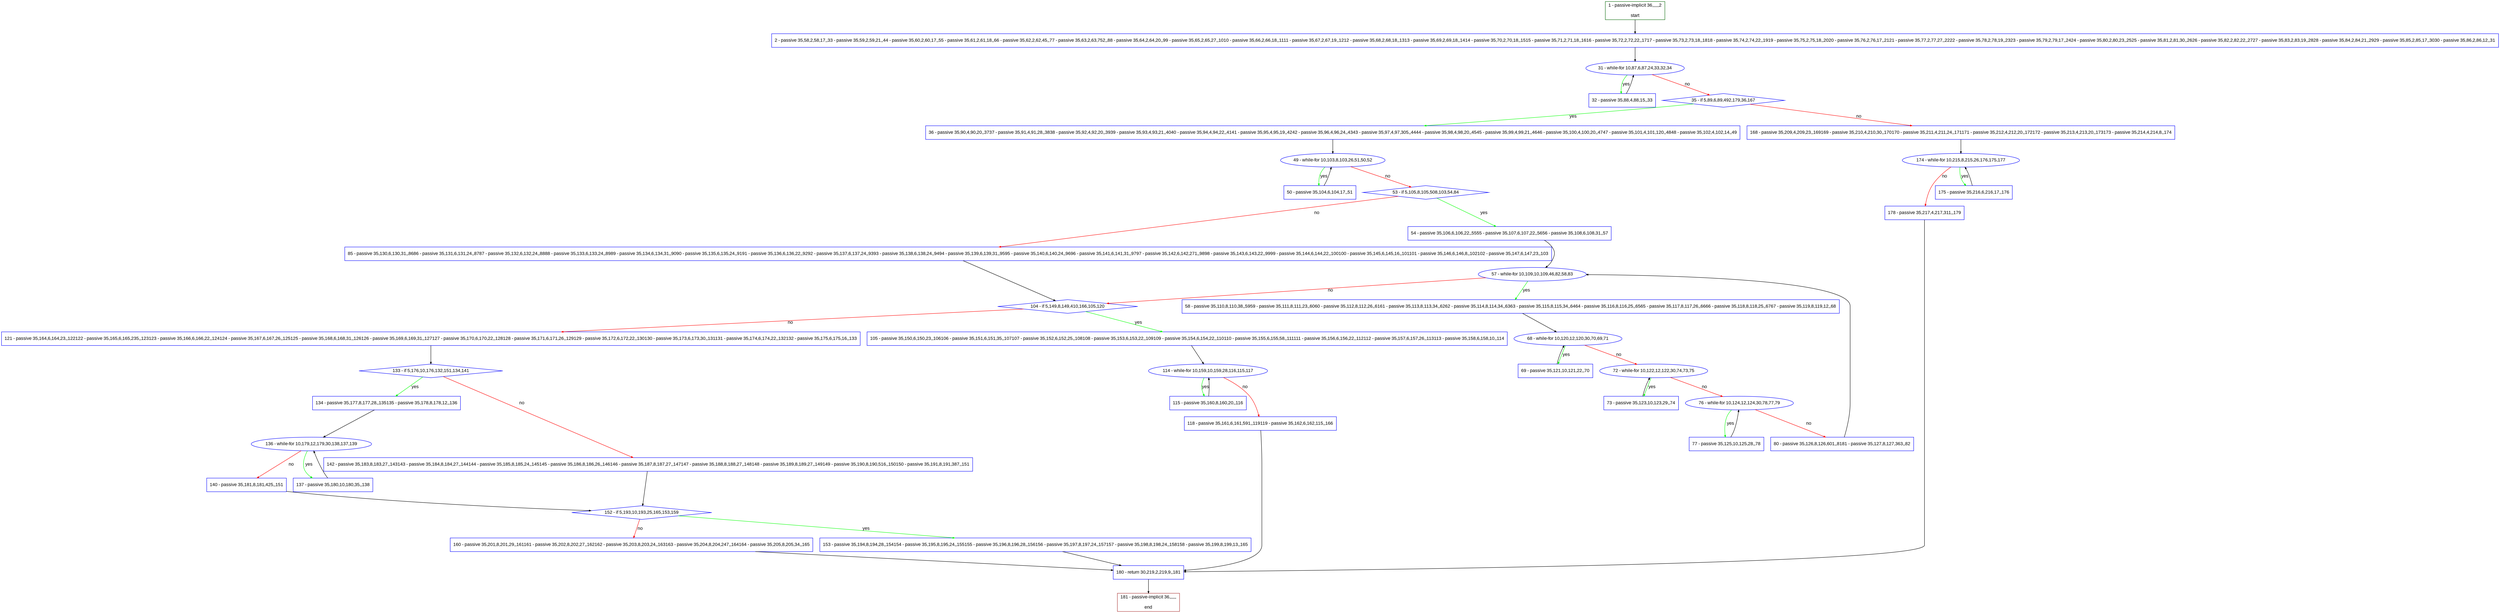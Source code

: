 digraph "" {
  graph [pack="true", label="", fontsize="12", packmode="clust", fontname="Arial", fillcolor="#FFFFCC", bgcolor="white", style="rounded,filled", compound="true"];
  node [node_initialized="no", label="", color="grey", fontsize="12", fillcolor="white", fontname="Arial", style="filled", shape="rectangle", compound="true", fixedsize="false"];
  edge [fontcolor="black", arrowhead="normal", arrowtail="none", arrowsize="0.5", ltail="", label="", color="black", fontsize="12", lhead="", fontname="Arial", dir="forward", compound="true"];
  __N1 [label="2 - passive 35,58,2,58,17,,33 - passive 35,59,2,59,21,,44 - passive 35,60,2,60,17,,55 - passive 35,61,2,61,18,,66 - passive 35,62,2,62,45,,77 - passive 35,63,2,63,752,,88 - passive 35,64,2,64,20,,99 - passive 35,65,2,65,27,,1010 - passive 35,66,2,66,18,,1111 - passive 35,67,2,67,19,,1212 - passive 35,68,2,68,18,,1313 - passive 35,69,2,69,18,,1414 - passive 35,70,2,70,18,,1515 - passive 35,71,2,71,18,,1616 - passive 35,72,2,72,22,,1717 - passive 35,73,2,73,18,,1818 - passive 35,74,2,74,22,,1919 - passive 35,75,2,75,18,,2020 - passive 35,76,2,76,17,,2121 - passive 35,77,2,77,27,,2222 - passive 35,78,2,78,19,,2323 - passive 35,79,2,79,17,,2424 - passive 35,80,2,80,23,,2525 - passive 35,81,2,81,30,,2626 - passive 35,82,2,82,22,,2727 - passive 35,83,2,83,19,,2828 - passive 35,84,2,84,21,,2929 - passive 35,85,2,85,17,,3030 - passive 35,86,2,86,12,,31", color="#0000ff", fillcolor="#ffffff", style="filled", shape="box"];
  __N2 [label="1 - passive-implicit 36,,,,,,2\n\nstart", color="#006400", fillcolor="#ffffff", style="filled", shape="box"];
  __N3 [label="31 - while-for 10,87,6,87,24,33,32,34", color="#0000ff", fillcolor="#ffffff", style="filled", shape="oval"];
  __N4 [label="32 - passive 35,88,4,88,15,,33", color="#0000ff", fillcolor="#ffffff", style="filled", shape="box"];
  __N5 [label="35 - if 5,89,6,89,492,179,36,167", color="#0000ff", fillcolor="#ffffff", style="filled", shape="diamond"];
  __N6 [label="36 - passive 35,90,4,90,20,,3737 - passive 35,91,4,91,28,,3838 - passive 35,92,4,92,20,,3939 - passive 35,93,4,93,21,,4040 - passive 35,94,4,94,22,,4141 - passive 35,95,4,95,19,,4242 - passive 35,96,4,96,24,,4343 - passive 35,97,4,97,305,,4444 - passive 35,98,4,98,20,,4545 - passive 35,99,4,99,21,,4646 - passive 35,100,4,100,20,,4747 - passive 35,101,4,101,120,,4848 - passive 35,102,4,102,14,,49", color="#0000ff", fillcolor="#ffffff", style="filled", shape="box"];
  __N7 [label="168 - passive 35,209,4,209,23,,169169 - passive 35,210,4,210,30,,170170 - passive 35,211,4,211,24,,171171 - passive 35,212,4,212,20,,172172 - passive 35,213,4,213,20,,173173 - passive 35,214,4,214,8,,174", color="#0000ff", fillcolor="#ffffff", style="filled", shape="box"];
  __N8 [label="49 - while-for 10,103,8,103,26,51,50,52", color="#0000ff", fillcolor="#ffffff", style="filled", shape="oval"];
  __N9 [label="50 - passive 35,104,6,104,17,,51", color="#0000ff", fillcolor="#ffffff", style="filled", shape="box"];
  __N10 [label="53 - if 5,105,8,105,508,103,54,84", color="#0000ff", fillcolor="#ffffff", style="filled", shape="diamond"];
  __N11 [label="54 - passive 35,106,6,106,22,,5555 - passive 35,107,6,107,22,,5656 - passive 35,108,6,108,31,,57", color="#0000ff", fillcolor="#ffffff", style="filled", shape="box"];
  __N12 [label="85 - passive 35,130,6,130,31,,8686 - passive 35,131,6,131,24,,8787 - passive 35,132,6,132,24,,8888 - passive 35,133,6,133,24,,8989 - passive 35,134,6,134,31,,9090 - passive 35,135,6,135,24,,9191 - passive 35,136,6,136,22,,9292 - passive 35,137,6,137,24,,9393 - passive 35,138,6,138,24,,9494 - passive 35,139,6,139,31,,9595 - passive 35,140,6,140,24,,9696 - passive 35,141,6,141,31,,9797 - passive 35,142,6,142,271,,9898 - passive 35,143,6,143,22,,9999 - passive 35,144,6,144,22,,100100 - passive 35,145,6,145,16,,101101 - passive 35,146,6,146,8,,102102 - passive 35,147,6,147,23,,103", color="#0000ff", fillcolor="#ffffff", style="filled", shape="box"];
  __N13 [label="57 - while-for 10,109,10,109,46,82,58,83", color="#0000ff", fillcolor="#ffffff", style="filled", shape="oval"];
  __N14 [label="58 - passive 35,110,8,110,38,,5959 - passive 35,111,8,111,23,,6060 - passive 35,112,8,112,26,,6161 - passive 35,113,8,113,34,,6262 - passive 35,114,8,114,34,,6363 - passive 35,115,8,115,34,,6464 - passive 35,116,8,116,25,,6565 - passive 35,117,8,117,26,,6666 - passive 35,118,8,118,25,,6767 - passive 35,119,8,119,12,,68", color="#0000ff", fillcolor="#ffffff", style="filled", shape="box"];
  __N15 [label="104 - if 5,149,8,149,410,166,105,120", color="#0000ff", fillcolor="#ffffff", style="filled", shape="diamond"];
  __N16 [label="68 - while-for 10,120,12,120,30,70,69,71", color="#0000ff", fillcolor="#ffffff", style="filled", shape="oval"];
  __N17 [label="69 - passive 35,121,10,121,22,,70", color="#0000ff", fillcolor="#ffffff", style="filled", shape="box"];
  __N18 [label="72 - while-for 10,122,12,122,30,74,73,75", color="#0000ff", fillcolor="#ffffff", style="filled", shape="oval"];
  __N19 [label="73 - passive 35,123,10,123,29,,74", color="#0000ff", fillcolor="#ffffff", style="filled", shape="box"];
  __N20 [label="76 - while-for 10,124,12,124,30,78,77,79", color="#0000ff", fillcolor="#ffffff", style="filled", shape="oval"];
  __N21 [label="77 - passive 35,125,10,125,28,,78", color="#0000ff", fillcolor="#ffffff", style="filled", shape="box"];
  __N22 [label="80 - passive 35,126,8,126,601,,8181 - passive 35,127,8,127,363,,82", color="#0000ff", fillcolor="#ffffff", style="filled", shape="box"];
  __N23 [label="105 - passive 35,150,6,150,23,,106106 - passive 35,151,6,151,35,,107107 - passive 35,152,6,152,25,,108108 - passive 35,153,6,153,22,,109109 - passive 35,154,6,154,22,,110110 - passive 35,155,6,155,58,,111111 - passive 35,156,6,156,22,,112112 - passive 35,157,6,157,26,,113113 - passive 35,158,6,158,10,,114", color="#0000ff", fillcolor="#ffffff", style="filled", shape="box"];
  __N24 [label="121 - passive 35,164,6,164,23,,122122 - passive 35,165,6,165,235,,123123 - passive 35,166,6,166,22,,124124 - passive 35,167,6,167,26,,125125 - passive 35,168,6,168,31,,126126 - passive 35,169,6,169,31,,127127 - passive 35,170,6,170,22,,128128 - passive 35,171,6,171,26,,129129 - passive 35,172,6,172,22,,130130 - passive 35,173,6,173,30,,131131 - passive 35,174,6,174,22,,132132 - passive 35,175,6,175,16,,133", color="#0000ff", fillcolor="#ffffff", style="filled", shape="box"];
  __N25 [label="114 - while-for 10,159,10,159,28,116,115,117", color="#0000ff", fillcolor="#ffffff", style="filled", shape="oval"];
  __N26 [label="115 - passive 35,160,8,160,20,,116", color="#0000ff", fillcolor="#ffffff", style="filled", shape="box"];
  __N27 [label="118 - passive 35,161,6,161,591,,119119 - passive 35,162,6,162,115,,166", color="#0000ff", fillcolor="#ffffff", style="filled", shape="box"];
  __N28 [label="180 - return 30,219,2,219,9,,181", color="#0000ff", fillcolor="#ffffff", style="filled", shape="box"];
  __N29 [label="133 - if 5,176,10,176,132,151,134,141", color="#0000ff", fillcolor="#ffffff", style="filled", shape="diamond"];
  __N30 [label="134 - passive 35,177,8,177,28,,135135 - passive 35,178,8,178,12,,136", color="#0000ff", fillcolor="#ffffff", style="filled", shape="box"];
  __N31 [label="142 - passive 35,183,8,183,27,,143143 - passive 35,184,8,184,27,,144144 - passive 35,185,8,185,24,,145145 - passive 35,186,8,186,26,,146146 - passive 35,187,8,187,27,,147147 - passive 35,188,8,188,27,,148148 - passive 35,189,8,189,27,,149149 - passive 35,190,8,190,516,,150150 - passive 35,191,8,191,387,,151", color="#0000ff", fillcolor="#ffffff", style="filled", shape="box"];
  __N32 [label="136 - while-for 10,179,12,179,30,138,137,139", color="#0000ff", fillcolor="#ffffff", style="filled", shape="oval"];
  __N33 [label="137 - passive 35,180,10,180,35,,138", color="#0000ff", fillcolor="#ffffff", style="filled", shape="box"];
  __N34 [label="140 - passive 35,181,8,181,425,,151", color="#0000ff", fillcolor="#ffffff", style="filled", shape="box"];
  __N35 [label="152 - if 5,193,10,193,25,165,153,159", color="#0000ff", fillcolor="#ffffff", style="filled", shape="diamond"];
  __N36 [label="153 - passive 35,194,8,194,28,,154154 - passive 35,195,8,195,24,,155155 - passive 35,196,8,196,28,,156156 - passive 35,197,8,197,24,,157157 - passive 35,198,8,198,24,,158158 - passive 35,199,8,199,13,,165", color="#0000ff", fillcolor="#ffffff", style="filled", shape="box"];
  __N37 [label="160 - passive 35,201,8,201,29,,161161 - passive 35,202,8,202,27,,162162 - passive 35,203,8,203,24,,163163 - passive 35,204,8,204,247,,164164 - passive 35,205,8,205,34,,165", color="#0000ff", fillcolor="#ffffff", style="filled", shape="box"];
  __N38 [label="174 - while-for 10,215,8,215,26,176,175,177", color="#0000ff", fillcolor="#ffffff", style="filled", shape="oval"];
  __N39 [label="175 - passive 35,216,6,216,17,,176", color="#0000ff", fillcolor="#ffffff", style="filled", shape="box"];
  __N40 [label="178 - passive 35,217,4,217,311,,179", color="#0000ff", fillcolor="#ffffff", style="filled", shape="box"];
  __N41 [label="181 - passive-implicit 36,,,,,,\n\nend", color="#a52a2a", fillcolor="#ffffff", style="filled", shape="box"];
  __N2 -> __N1 [arrowhead="normal", arrowtail="none", color="#000000", label="", dir="forward"];
  __N1 -> __N3 [arrowhead="normal", arrowtail="none", color="#000000", label="", dir="forward"];
  __N3 -> __N4 [arrowhead="normal", arrowtail="none", color="#00ff00", label="yes", dir="forward"];
  __N4 -> __N3 [arrowhead="normal", arrowtail="none", color="#000000", label="", dir="forward"];
  __N3 -> __N5 [arrowhead="normal", arrowtail="none", color="#ff0000", label="no", dir="forward"];
  __N5 -> __N6 [arrowhead="normal", arrowtail="none", color="#00ff00", label="yes", dir="forward"];
  __N5 -> __N7 [arrowhead="normal", arrowtail="none", color="#ff0000", label="no", dir="forward"];
  __N6 -> __N8 [arrowhead="normal", arrowtail="none", color="#000000", label="", dir="forward"];
  __N8 -> __N9 [arrowhead="normal", arrowtail="none", color="#00ff00", label="yes", dir="forward"];
  __N9 -> __N8 [arrowhead="normal", arrowtail="none", color="#000000", label="", dir="forward"];
  __N8 -> __N10 [arrowhead="normal", arrowtail="none", color="#ff0000", label="no", dir="forward"];
  __N10 -> __N11 [arrowhead="normal", arrowtail="none", color="#00ff00", label="yes", dir="forward"];
  __N10 -> __N12 [arrowhead="normal", arrowtail="none", color="#ff0000", label="no", dir="forward"];
  __N11 -> __N13 [arrowhead="normal", arrowtail="none", color="#000000", label="", dir="forward"];
  __N13 -> __N14 [arrowhead="normal", arrowtail="none", color="#00ff00", label="yes", dir="forward"];
  __N13 -> __N15 [arrowhead="normal", arrowtail="none", color="#ff0000", label="no", dir="forward"];
  __N14 -> __N16 [arrowhead="normal", arrowtail="none", color="#000000", label="", dir="forward"];
  __N16 -> __N17 [arrowhead="normal", arrowtail="none", color="#00ff00", label="yes", dir="forward"];
  __N17 -> __N16 [arrowhead="normal", arrowtail="none", color="#000000", label="", dir="forward"];
  __N16 -> __N18 [arrowhead="normal", arrowtail="none", color="#ff0000", label="no", dir="forward"];
  __N18 -> __N19 [arrowhead="normal", arrowtail="none", color="#00ff00", label="yes", dir="forward"];
  __N19 -> __N18 [arrowhead="normal", arrowtail="none", color="#000000", label="", dir="forward"];
  __N18 -> __N20 [arrowhead="normal", arrowtail="none", color="#ff0000", label="no", dir="forward"];
  __N20 -> __N21 [arrowhead="normal", arrowtail="none", color="#00ff00", label="yes", dir="forward"];
  __N21 -> __N20 [arrowhead="normal", arrowtail="none", color="#000000", label="", dir="forward"];
  __N20 -> __N22 [arrowhead="normal", arrowtail="none", color="#ff0000", label="no", dir="forward"];
  __N22 -> __N13 [arrowhead="normal", arrowtail="none", color="#000000", label="", dir="forward"];
  __N12 -> __N15 [arrowhead="normal", arrowtail="none", color="#000000", label="", dir="forward"];
  __N15 -> __N23 [arrowhead="normal", arrowtail="none", color="#00ff00", label="yes", dir="forward"];
  __N15 -> __N24 [arrowhead="normal", arrowtail="none", color="#ff0000", label="no", dir="forward"];
  __N23 -> __N25 [arrowhead="normal", arrowtail="none", color="#000000", label="", dir="forward"];
  __N25 -> __N26 [arrowhead="normal", arrowtail="none", color="#00ff00", label="yes", dir="forward"];
  __N26 -> __N25 [arrowhead="normal", arrowtail="none", color="#000000", label="", dir="forward"];
  __N25 -> __N27 [arrowhead="normal", arrowtail="none", color="#ff0000", label="no", dir="forward"];
  __N27 -> __N28 [arrowhead="normal", arrowtail="none", color="#000000", label="", dir="forward"];
  __N24 -> __N29 [arrowhead="normal", arrowtail="none", color="#000000", label="", dir="forward"];
  __N29 -> __N30 [arrowhead="normal", arrowtail="none", color="#00ff00", label="yes", dir="forward"];
  __N29 -> __N31 [arrowhead="normal", arrowtail="none", color="#ff0000", label="no", dir="forward"];
  __N30 -> __N32 [arrowhead="normal", arrowtail="none", color="#000000", label="", dir="forward"];
  __N32 -> __N33 [arrowhead="normal", arrowtail="none", color="#00ff00", label="yes", dir="forward"];
  __N33 -> __N32 [arrowhead="normal", arrowtail="none", color="#000000", label="", dir="forward"];
  __N32 -> __N34 [arrowhead="normal", arrowtail="none", color="#ff0000", label="no", dir="forward"];
  __N34 -> __N35 [arrowhead="normal", arrowtail="none", color="#000000", label="", dir="forward"];
  __N31 -> __N35 [arrowhead="normal", arrowtail="none", color="#000000", label="", dir="forward"];
  __N35 -> __N36 [arrowhead="normal", arrowtail="none", color="#00ff00", label="yes", dir="forward"];
  __N35 -> __N37 [arrowhead="normal", arrowtail="none", color="#ff0000", label="no", dir="forward"];
  __N36 -> __N28 [arrowhead="normal", arrowtail="none", color="#000000", label="", dir="forward"];
  __N37 -> __N28 [arrowhead="normal", arrowtail="none", color="#000000", label="", dir="forward"];
  __N7 -> __N38 [arrowhead="normal", arrowtail="none", color="#000000", label="", dir="forward"];
  __N38 -> __N39 [arrowhead="normal", arrowtail="none", color="#00ff00", label="yes", dir="forward"];
  __N39 -> __N38 [arrowhead="normal", arrowtail="none", color="#000000", label="", dir="forward"];
  __N38 -> __N40 [arrowhead="normal", arrowtail="none", color="#ff0000", label="no", dir="forward"];
  __N40 -> __N28 [arrowhead="normal", arrowtail="none", color="#000000", label="", dir="forward"];
  __N28 -> __N41 [arrowhead="normal", arrowtail="none", color="#000000", label="", dir="forward"];
}

